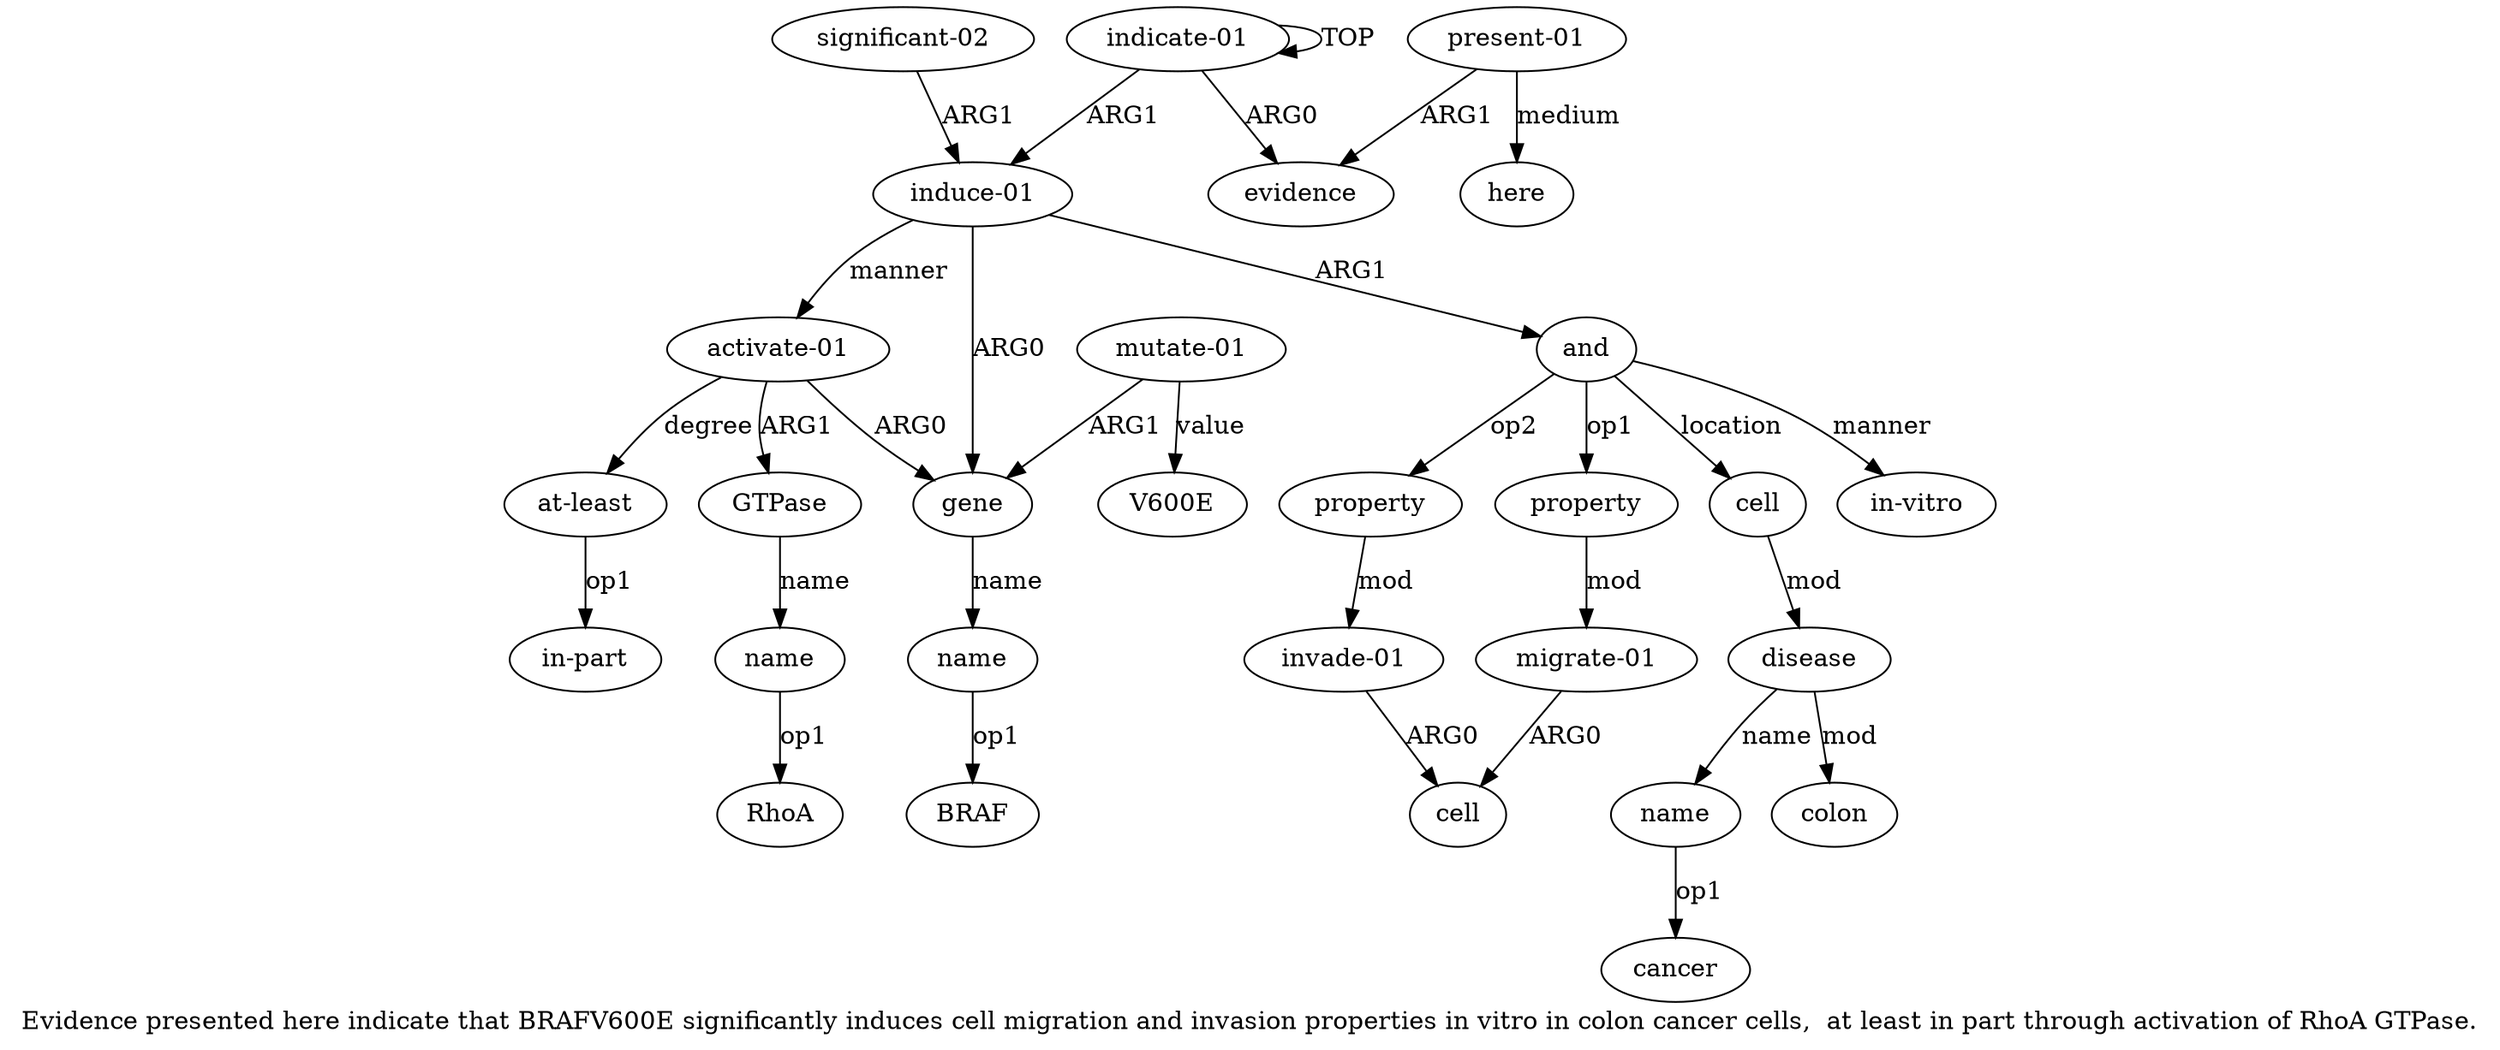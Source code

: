digraph  {
	graph [label="Evidence presented here indicate that BRAFV600E significantly induces cell migration and invasion properties in vitro in colon cancer \
cells,  at least in part through activation of RhoA GTPase."];
	node [label="\N"];
	a20	 [color=black,
		gold_ind=20,
		gold_label="activate-01",
		label="activate-01",
		test_ind=20,
		test_label="activate-01"];
	a21	 [color=black,
		gold_ind=21,
		gold_label=GTPase,
		label=GTPase,
		test_ind=21,
		test_label=GTPase];
	a20 -> a21 [key=0,
	color=black,
	gold_label=ARG1,
	label=ARG1,
	test_label=ARG1];
a23 [color=black,
	gold_ind=23,
	gold_label="at-least",
	label="at-least",
	test_ind=23,
	test_label="at-least"];
a20 -> a23 [key=0,
color=black,
gold_label=degree,
label=degree,
test_label=degree];
a5 [color=black,
gold_ind=5,
gold_label=gene,
label=gene,
test_ind=5,
test_label=gene];
a20 -> a5 [key=0,
color=black,
gold_label=ARG0,
label=ARG0,
test_label=ARG0];
a22 [color=black,
gold_ind=22,
gold_label=name,
label=name,
test_ind=22,
test_label=name];
a21 -> a22 [key=0,
color=black,
gold_label=name,
label=name,
test_label=name];
"a22 RhoA" [color=black,
gold_ind=-1,
gold_label=RhoA,
label=RhoA,
test_ind=-1,
test_label=RhoA];
a22 -> "a22 RhoA" [key=0,
color=black,
gold_label=op1,
label=op1,
test_label=op1];
a24 [color=black,
gold_ind=24,
gold_label="in-part",
label="in-part",
test_ind=24,
test_label="in-part"];
a23 -> a24 [key=0,
color=black,
gold_label=op1,
label=op1,
test_label=op1];
"a6 BRAF" [color=black,
gold_ind=-1,
gold_label=BRAF,
label=BRAF,
test_ind=-1,
test_label=BRAF];
"a17 cancer" [color=black,
gold_ind=-1,
gold_label=cancer,
label=cancer,
test_ind=-1,
test_label=cancer];
a15 [color=black,
gold_ind=15,
gold_label=cell,
label=cell,
test_ind=15,
test_label=cell];
a16 [color=black,
gold_ind=16,
gold_label=disease,
label=disease,
test_ind=16,
test_label=disease];
a15 -> a16 [key=0,
color=black,
gold_label=mod,
label=mod,
test_label=mod];
a14 [color=black,
gold_ind=14,
gold_label="in-vitro",
label="in-vitro",
test_ind=14,
test_label="in-vitro"];
a17 [color=black,
gold_ind=17,
gold_label=name,
label=name,
test_ind=17,
test_label=name];
a17 -> "a17 cancer" [key=0,
color=black,
gold_label=op1,
label=op1,
test_label=op1];
a16 -> a17 [key=0,
color=black,
gold_label=name,
label=name,
test_label=name];
a18 [color=black,
gold_ind=18,
gold_label=colon,
label=colon,
test_ind=18,
test_label=colon];
a16 -> a18 [key=0,
color=black,
gold_label=mod,
label=mod,
test_label=mod];
a11 [color=black,
gold_ind=11,
gold_label=cell,
label=cell,
test_ind=11,
test_label=cell];
a10 [color=black,
gold_ind=10,
gold_label="migrate-01",
label="migrate-01",
test_ind=10,
test_label="migrate-01"];
a10 -> a11 [key=0,
color=black,
gold_label=ARG0,
label=ARG0,
test_label=ARG0];
a13 [color=black,
gold_ind=13,
gold_label="invade-01",
label="invade-01",
test_ind=13,
test_label="invade-01"];
a13 -> a11 [key=0,
color=black,
gold_label=ARG0,
label=ARG0,
test_label=ARG0];
a12 [color=black,
gold_ind=12,
gold_label=property,
label=property,
test_ind=12,
test_label=property];
a12 -> a13 [key=0,
color=black,
gold_label=mod,
label=mod,
test_label=mod];
a19 [color=black,
gold_ind=19,
gold_label="significant-02",
label="significant-02",
test_ind=19,
test_label="significant-02"];
a4 [color=black,
gold_ind=4,
gold_label="induce-01",
label="induce-01",
test_ind=4,
test_label="induce-01"];
a19 -> a4 [key=0,
color=black,
gold_label=ARG1,
label=ARG1,
test_label=ARG1];
a1 [color=black,
gold_ind=1,
gold_label=evidence,
label=evidence,
test_ind=1,
test_label=evidence];
a0 [color=black,
gold_ind=0,
gold_label="indicate-01",
label="indicate-01",
test_ind=0,
test_label="indicate-01"];
a0 -> a1 [key=0,
color=black,
gold_label=ARG0,
label=ARG0,
test_label=ARG0];
a0 -> a0 [key=0,
color=black,
gold_label=TOP,
label=TOP,
test_label=TOP];
a0 -> a4 [key=0,
color=black,
gold_label=ARG1,
label=ARG1,
test_label=ARG1];
a3 [color=black,
gold_ind=3,
gold_label=here,
label=here,
test_ind=3,
test_label=here];
a2 [color=black,
gold_ind=2,
gold_label="present-01",
label="present-01",
test_ind=2,
test_label="present-01"];
a2 -> a1 [key=0,
color=black,
gold_label=ARG1,
label=ARG1,
test_label=ARG1];
a2 -> a3 [key=0,
color=black,
gold_label=medium,
label=medium,
test_label=medium];
a6 [color=black,
gold_ind=6,
gold_label=name,
label=name,
test_ind=6,
test_label=name];
a5 -> a6 [key=0,
color=black,
gold_label=name,
label=name,
test_label=name];
a4 -> a20 [key=0,
color=black,
gold_label=manner,
label=manner,
test_label=manner];
a4 -> a5 [key=0,
color=black,
gold_label=ARG0,
label=ARG0,
test_label=ARG0];
a8 [color=black,
gold_ind=8,
gold_label=and,
label=and,
test_ind=8,
test_label=and];
a4 -> a8 [key=0,
color=black,
gold_label=ARG1,
label=ARG1,
test_label=ARG1];
a7 [color=black,
gold_ind=7,
gold_label="mutate-01",
label="mutate-01",
test_ind=7,
test_label="mutate-01"];
a7 -> a5 [key=0,
color=black,
gold_label=ARG1,
label=ARG1,
test_label=ARG1];
"a7 V600E" [color=black,
gold_ind=-1,
gold_label=V600E,
label=V600E,
test_ind=-1,
test_label=V600E];
a7 -> "a7 V600E" [key=0,
color=black,
gold_label=value,
label=value,
test_label=value];
a6 -> "a6 BRAF" [key=0,
color=black,
gold_label=op1,
label=op1,
test_label=op1];
a9 [color=black,
gold_ind=9,
gold_label=property,
label=property,
test_ind=9,
test_label=property];
a9 -> a10 [key=0,
color=black,
gold_label=mod,
label=mod,
test_label=mod];
a8 -> a15 [key=0,
color=black,
gold_label=location,
label=location,
test_label=location];
a8 -> a14 [key=0,
color=black,
gold_label=manner,
label=manner,
test_label=manner];
a8 -> a12 [key=0,
color=black,
gold_label=op2,
label=op2,
test_label=op2];
a8 -> a9 [key=0,
color=black,
gold_label=op1,
label=op1,
test_label=op1];
}

